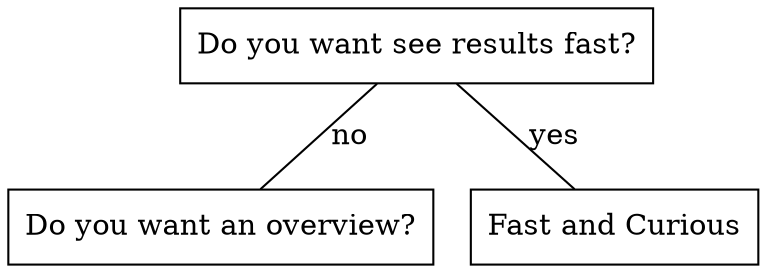 strict graph {
       node [ shape = rectangle ]
       start [ label = "Do you want see results fast?" ]
       overview [ label = "Do you want an overview?" ]
       fast [ label = "Fast and Curious" ]

       start -- fast [ label = "yes" ]
       start -- overview [ label = "no" ]
}